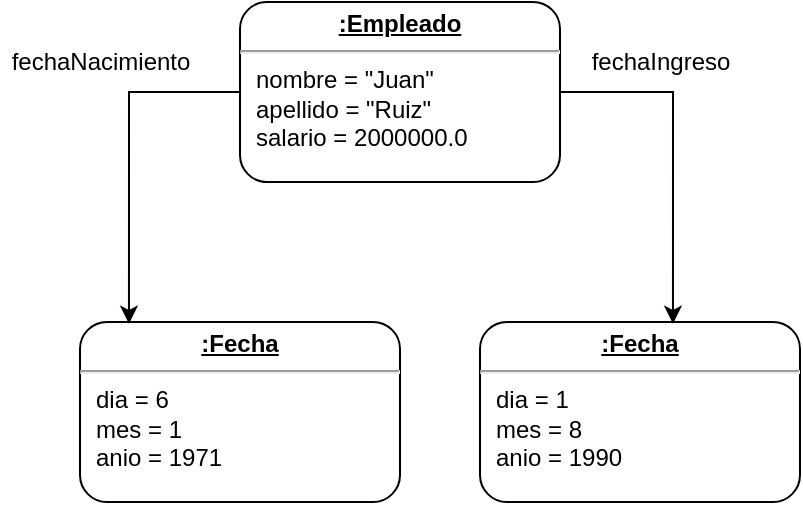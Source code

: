 <mxfile version="14.5.3" type="google"><diagram id="o8G0T6Bu7Z-HUQmEYkL8" name="Page-1"><mxGraphModel dx="706" dy="349" grid="1" gridSize="10" guides="1" tooltips="1" connect="1" arrows="1" fold="1" page="1" pageScale="1" pageWidth="827" pageHeight="1169" math="0" shadow="0"><root><mxCell id="0"/><mxCell id="1" parent="0"/><mxCell id="B16_JMlVvrxcXT8F84XF-2" value="&lt;p style=&quot;margin: 0px ; margin-top: 4px ; text-align: center ; text-decoration: underline&quot;&gt;&lt;b&gt;:Fecha&lt;/b&gt;&lt;/p&gt;&lt;hr&gt;&lt;p style=&quot;margin: 0px ; margin-left: 8px&quot;&gt;dia = 6&lt;br&gt;mes = 1&lt;br&gt;anio = 1971&lt;/p&gt;" style="verticalAlign=top;align=left;overflow=fill;fontSize=12;fontFamily=Helvetica;html=1;rounded=1;" vertex="1" parent="1"><mxGeometry x="150" y="220" width="160" height="90" as="geometry"/></mxCell><mxCell id="B16_JMlVvrxcXT8F84XF-3" value="&lt;p style=&quot;margin: 0px ; margin-top: 4px ; text-align: center ; text-decoration: underline&quot;&gt;&lt;b&gt;:Fecha&lt;/b&gt;&lt;/p&gt;&lt;hr&gt;&lt;p style=&quot;margin: 0px ; margin-left: 8px&quot;&gt;dia = 1&lt;br&gt;mes = 8&lt;br&gt;anio = 1990&lt;/p&gt;" style="verticalAlign=top;align=left;overflow=fill;fontSize=12;fontFamily=Helvetica;html=1;rounded=1;" vertex="1" parent="1"><mxGeometry x="350" y="220" width="160" height="90" as="geometry"/></mxCell><mxCell id="B16_JMlVvrxcXT8F84XF-5" style="edgeStyle=orthogonalEdgeStyle;rounded=0;orthogonalLoop=1;jettySize=auto;html=1;exitX=1;exitY=0.5;exitDx=0;exitDy=0;entryX=0.603;entryY=0.01;entryDx=0;entryDy=0;entryPerimeter=0;" edge="1" parent="1" source="B16_JMlVvrxcXT8F84XF-4" target="B16_JMlVvrxcXT8F84XF-3"><mxGeometry relative="1" as="geometry"/></mxCell><mxCell id="B16_JMlVvrxcXT8F84XF-6" style="edgeStyle=orthogonalEdgeStyle;rounded=0;orthogonalLoop=1;jettySize=auto;html=1;exitX=0;exitY=0.5;exitDx=0;exitDy=0;entryX=0.153;entryY=0.01;entryDx=0;entryDy=0;entryPerimeter=0;" edge="1" parent="1" source="B16_JMlVvrxcXT8F84XF-4" target="B16_JMlVvrxcXT8F84XF-2"><mxGeometry relative="1" as="geometry"/></mxCell><mxCell id="B16_JMlVvrxcXT8F84XF-4" value="&lt;p style=&quot;margin: 0px ; margin-top: 4px ; text-align: center ; text-decoration: underline&quot;&gt;&lt;b&gt;:Empleado&lt;/b&gt;&lt;/p&gt;&lt;hr&gt;&lt;p style=&quot;margin: 0px ; margin-left: 8px&quot;&gt;nombre = &quot;Juan&quot;&lt;br&gt;apellido = &quot;Ruiz&quot;&lt;br&gt;salario = 2000000.0&lt;/p&gt;" style="verticalAlign=top;align=left;overflow=fill;fontSize=12;fontFamily=Helvetica;html=1;rounded=1;" vertex="1" parent="1"><mxGeometry x="230" y="60" width="160" height="90" as="geometry"/></mxCell><mxCell id="B16_JMlVvrxcXT8F84XF-7" value="fechaNacimiento" style="text;html=1;align=center;verticalAlign=middle;resizable=0;points=[];autosize=1;" vertex="1" parent="1"><mxGeometry x="110" y="80" width="100" height="20" as="geometry"/></mxCell><mxCell id="B16_JMlVvrxcXT8F84XF-8" value="fechaIngreso" style="text;html=1;align=center;verticalAlign=middle;resizable=0;points=[];autosize=1;" vertex="1" parent="1"><mxGeometry x="400" y="80" width="80" height="20" as="geometry"/></mxCell></root></mxGraphModel></diagram></mxfile>